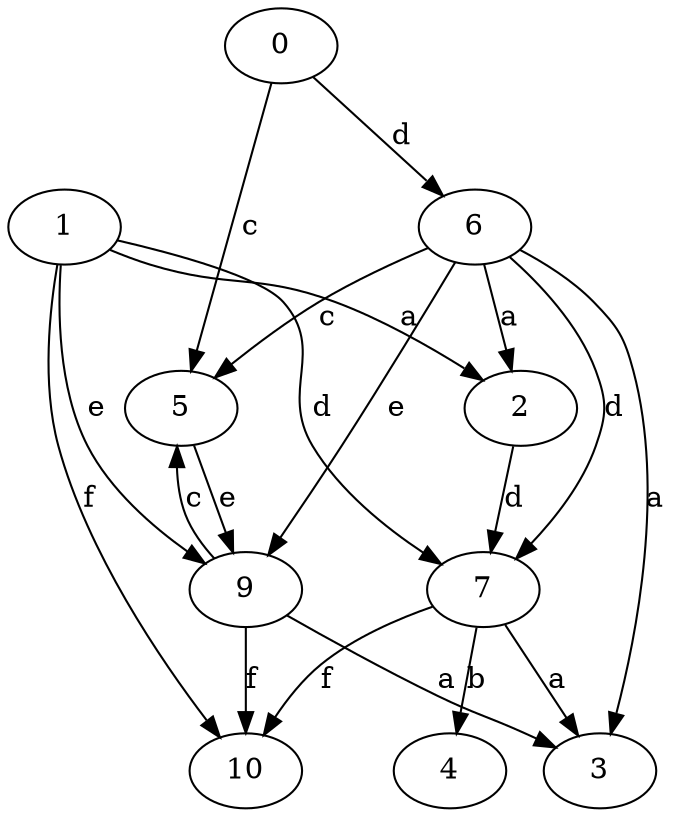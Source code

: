 strict digraph  {
2;
0;
1;
3;
4;
5;
6;
7;
9;
10;
2 -> 7  [label=d];
0 -> 5  [label=c];
0 -> 6  [label=d];
1 -> 2  [label=a];
1 -> 7  [label=d];
1 -> 9  [label=e];
1 -> 10  [label=f];
5 -> 9  [label=e];
6 -> 2  [label=a];
6 -> 3  [label=a];
6 -> 5  [label=c];
6 -> 7  [label=d];
6 -> 9  [label=e];
7 -> 3  [label=a];
7 -> 4  [label=b];
7 -> 10  [label=f];
9 -> 3  [label=a];
9 -> 5  [label=c];
9 -> 10  [label=f];
}
